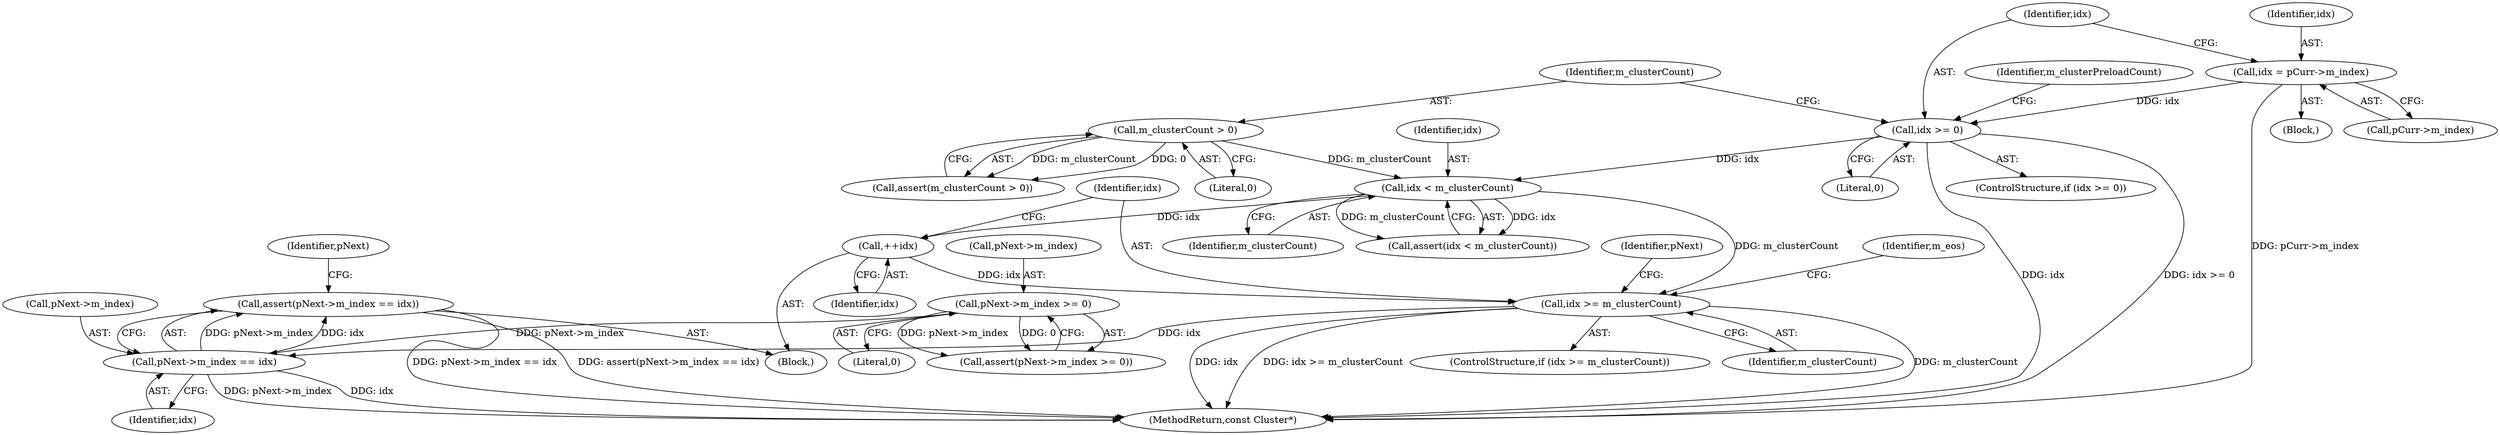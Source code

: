 digraph "0_Android_cc274e2abe8b2a6698a5c47d8aa4bb45f1f9538d_20@API" {
"1000183" [label="(Call,assert(pNext->m_index == idx))"];
"1000184" [label="(Call,pNext->m_index == idx)"];
"1000178" [label="(Call,pNext->m_index >= 0)"];
"1000164" [label="(Call,idx >= m_clusterCount)"];
"1000161" [label="(Call,++idx)"];
"1000152" [label="(Call,idx < m_clusterCount)"];
"1000143" [label="(Call,idx >= 0)"];
"1000137" [label="(Call,idx = pCurr->m_index)"];
"1000148" [label="(Call,m_clusterCount > 0)"];
"1000161" [label="(Call,++idx)"];
"1000164" [label="(Call,idx >= m_clusterCount)"];
"1000138" [label="(Identifier,idx)"];
"1000546" [label="(MethodReturn,const Cluster*)"];
"1000165" [label="(Identifier,idx)"];
"1000149" [label="(Identifier,m_clusterCount)"];
"1000183" [label="(Call,assert(pNext->m_index == idx))"];
"1000153" [label="(Identifier,idx)"];
"1000163" [label="(ControlStructure,if (idx >= m_clusterCount))"];
"1000193" [label="(Identifier,m_clusterPreloadCount)"];
"1000182" [label="(Literal,0)"];
"1000177" [label="(Call,assert(pNext->m_index >= 0))"];
"1000146" [label="(Block,)"];
"1000144" [label="(Identifier,idx)"];
"1000179" [label="(Call,pNext->m_index)"];
"1000150" [label="(Literal,0)"];
"1000145" [label="(Literal,0)"];
"1000152" [label="(Call,idx < m_clusterCount)"];
"1000154" [label="(Identifier,m_clusterCount)"];
"1000190" [label="(Identifier,pNext)"];
"1000151" [label="(Call,assert(idx < m_clusterCount))"];
"1000188" [label="(Identifier,idx)"];
"1000126" [label="(Block,)"];
"1000162" [label="(Identifier,idx)"];
"1000148" [label="(Call,m_clusterCount > 0)"];
"1000184" [label="(Call,pNext->m_index == idx)"];
"1000147" [label="(Call,assert(m_clusterCount > 0))"];
"1000178" [label="(Call,pNext->m_index >= 0)"];
"1000185" [label="(Call,pNext->m_index)"];
"1000142" [label="(ControlStructure,if (idx >= 0))"];
"1000169" [label="(Identifier,m_eos)"];
"1000143" [label="(Call,idx >= 0)"];
"1000171" [label="(Identifier,pNext)"];
"1000139" [label="(Call,pCurr->m_index)"];
"1000166" [label="(Identifier,m_clusterCount)"];
"1000137" [label="(Call,idx = pCurr->m_index)"];
"1000183" -> "1000146"  [label="AST: "];
"1000183" -> "1000184"  [label="CFG: "];
"1000184" -> "1000183"  [label="AST: "];
"1000190" -> "1000183"  [label="CFG: "];
"1000183" -> "1000546"  [label="DDG: pNext->m_index == idx"];
"1000183" -> "1000546"  [label="DDG: assert(pNext->m_index == idx)"];
"1000184" -> "1000183"  [label="DDG: pNext->m_index"];
"1000184" -> "1000183"  [label="DDG: idx"];
"1000184" -> "1000188"  [label="CFG: "];
"1000185" -> "1000184"  [label="AST: "];
"1000188" -> "1000184"  [label="AST: "];
"1000184" -> "1000546"  [label="DDG: idx"];
"1000184" -> "1000546"  [label="DDG: pNext->m_index"];
"1000178" -> "1000184"  [label="DDG: pNext->m_index"];
"1000164" -> "1000184"  [label="DDG: idx"];
"1000178" -> "1000177"  [label="AST: "];
"1000178" -> "1000182"  [label="CFG: "];
"1000179" -> "1000178"  [label="AST: "];
"1000182" -> "1000178"  [label="AST: "];
"1000177" -> "1000178"  [label="CFG: "];
"1000178" -> "1000177"  [label="DDG: pNext->m_index"];
"1000178" -> "1000177"  [label="DDG: 0"];
"1000164" -> "1000163"  [label="AST: "];
"1000164" -> "1000166"  [label="CFG: "];
"1000165" -> "1000164"  [label="AST: "];
"1000166" -> "1000164"  [label="AST: "];
"1000169" -> "1000164"  [label="CFG: "];
"1000171" -> "1000164"  [label="CFG: "];
"1000164" -> "1000546"  [label="DDG: idx >= m_clusterCount"];
"1000164" -> "1000546"  [label="DDG: m_clusterCount"];
"1000164" -> "1000546"  [label="DDG: idx"];
"1000161" -> "1000164"  [label="DDG: idx"];
"1000152" -> "1000164"  [label="DDG: m_clusterCount"];
"1000161" -> "1000146"  [label="AST: "];
"1000161" -> "1000162"  [label="CFG: "];
"1000162" -> "1000161"  [label="AST: "];
"1000165" -> "1000161"  [label="CFG: "];
"1000152" -> "1000161"  [label="DDG: idx"];
"1000152" -> "1000151"  [label="AST: "];
"1000152" -> "1000154"  [label="CFG: "];
"1000153" -> "1000152"  [label="AST: "];
"1000154" -> "1000152"  [label="AST: "];
"1000151" -> "1000152"  [label="CFG: "];
"1000152" -> "1000151"  [label="DDG: idx"];
"1000152" -> "1000151"  [label="DDG: m_clusterCount"];
"1000143" -> "1000152"  [label="DDG: idx"];
"1000148" -> "1000152"  [label="DDG: m_clusterCount"];
"1000143" -> "1000142"  [label="AST: "];
"1000143" -> "1000145"  [label="CFG: "];
"1000144" -> "1000143"  [label="AST: "];
"1000145" -> "1000143"  [label="AST: "];
"1000149" -> "1000143"  [label="CFG: "];
"1000193" -> "1000143"  [label="CFG: "];
"1000143" -> "1000546"  [label="DDG: idx"];
"1000143" -> "1000546"  [label="DDG: idx >= 0"];
"1000137" -> "1000143"  [label="DDG: idx"];
"1000137" -> "1000126"  [label="AST: "];
"1000137" -> "1000139"  [label="CFG: "];
"1000138" -> "1000137"  [label="AST: "];
"1000139" -> "1000137"  [label="AST: "];
"1000144" -> "1000137"  [label="CFG: "];
"1000137" -> "1000546"  [label="DDG: pCurr->m_index"];
"1000148" -> "1000147"  [label="AST: "];
"1000148" -> "1000150"  [label="CFG: "];
"1000149" -> "1000148"  [label="AST: "];
"1000150" -> "1000148"  [label="AST: "];
"1000147" -> "1000148"  [label="CFG: "];
"1000148" -> "1000147"  [label="DDG: m_clusterCount"];
"1000148" -> "1000147"  [label="DDG: 0"];
}
